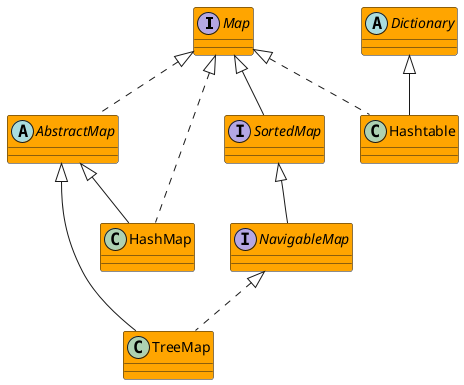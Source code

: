 @startuml

skinparam class {
BackgroundColor orange
}

interface Map
abstract class Dictionary
abstract class AbstractMap implements Map

interface SortedMap extends Map
interface NavigableMap extends SortedMap

class Hashtable extends Dictionary implements Map
class TreeMap extends AbstractMap implements NavigableMap
class HashMap extends AbstractMap implements Map

@enduml